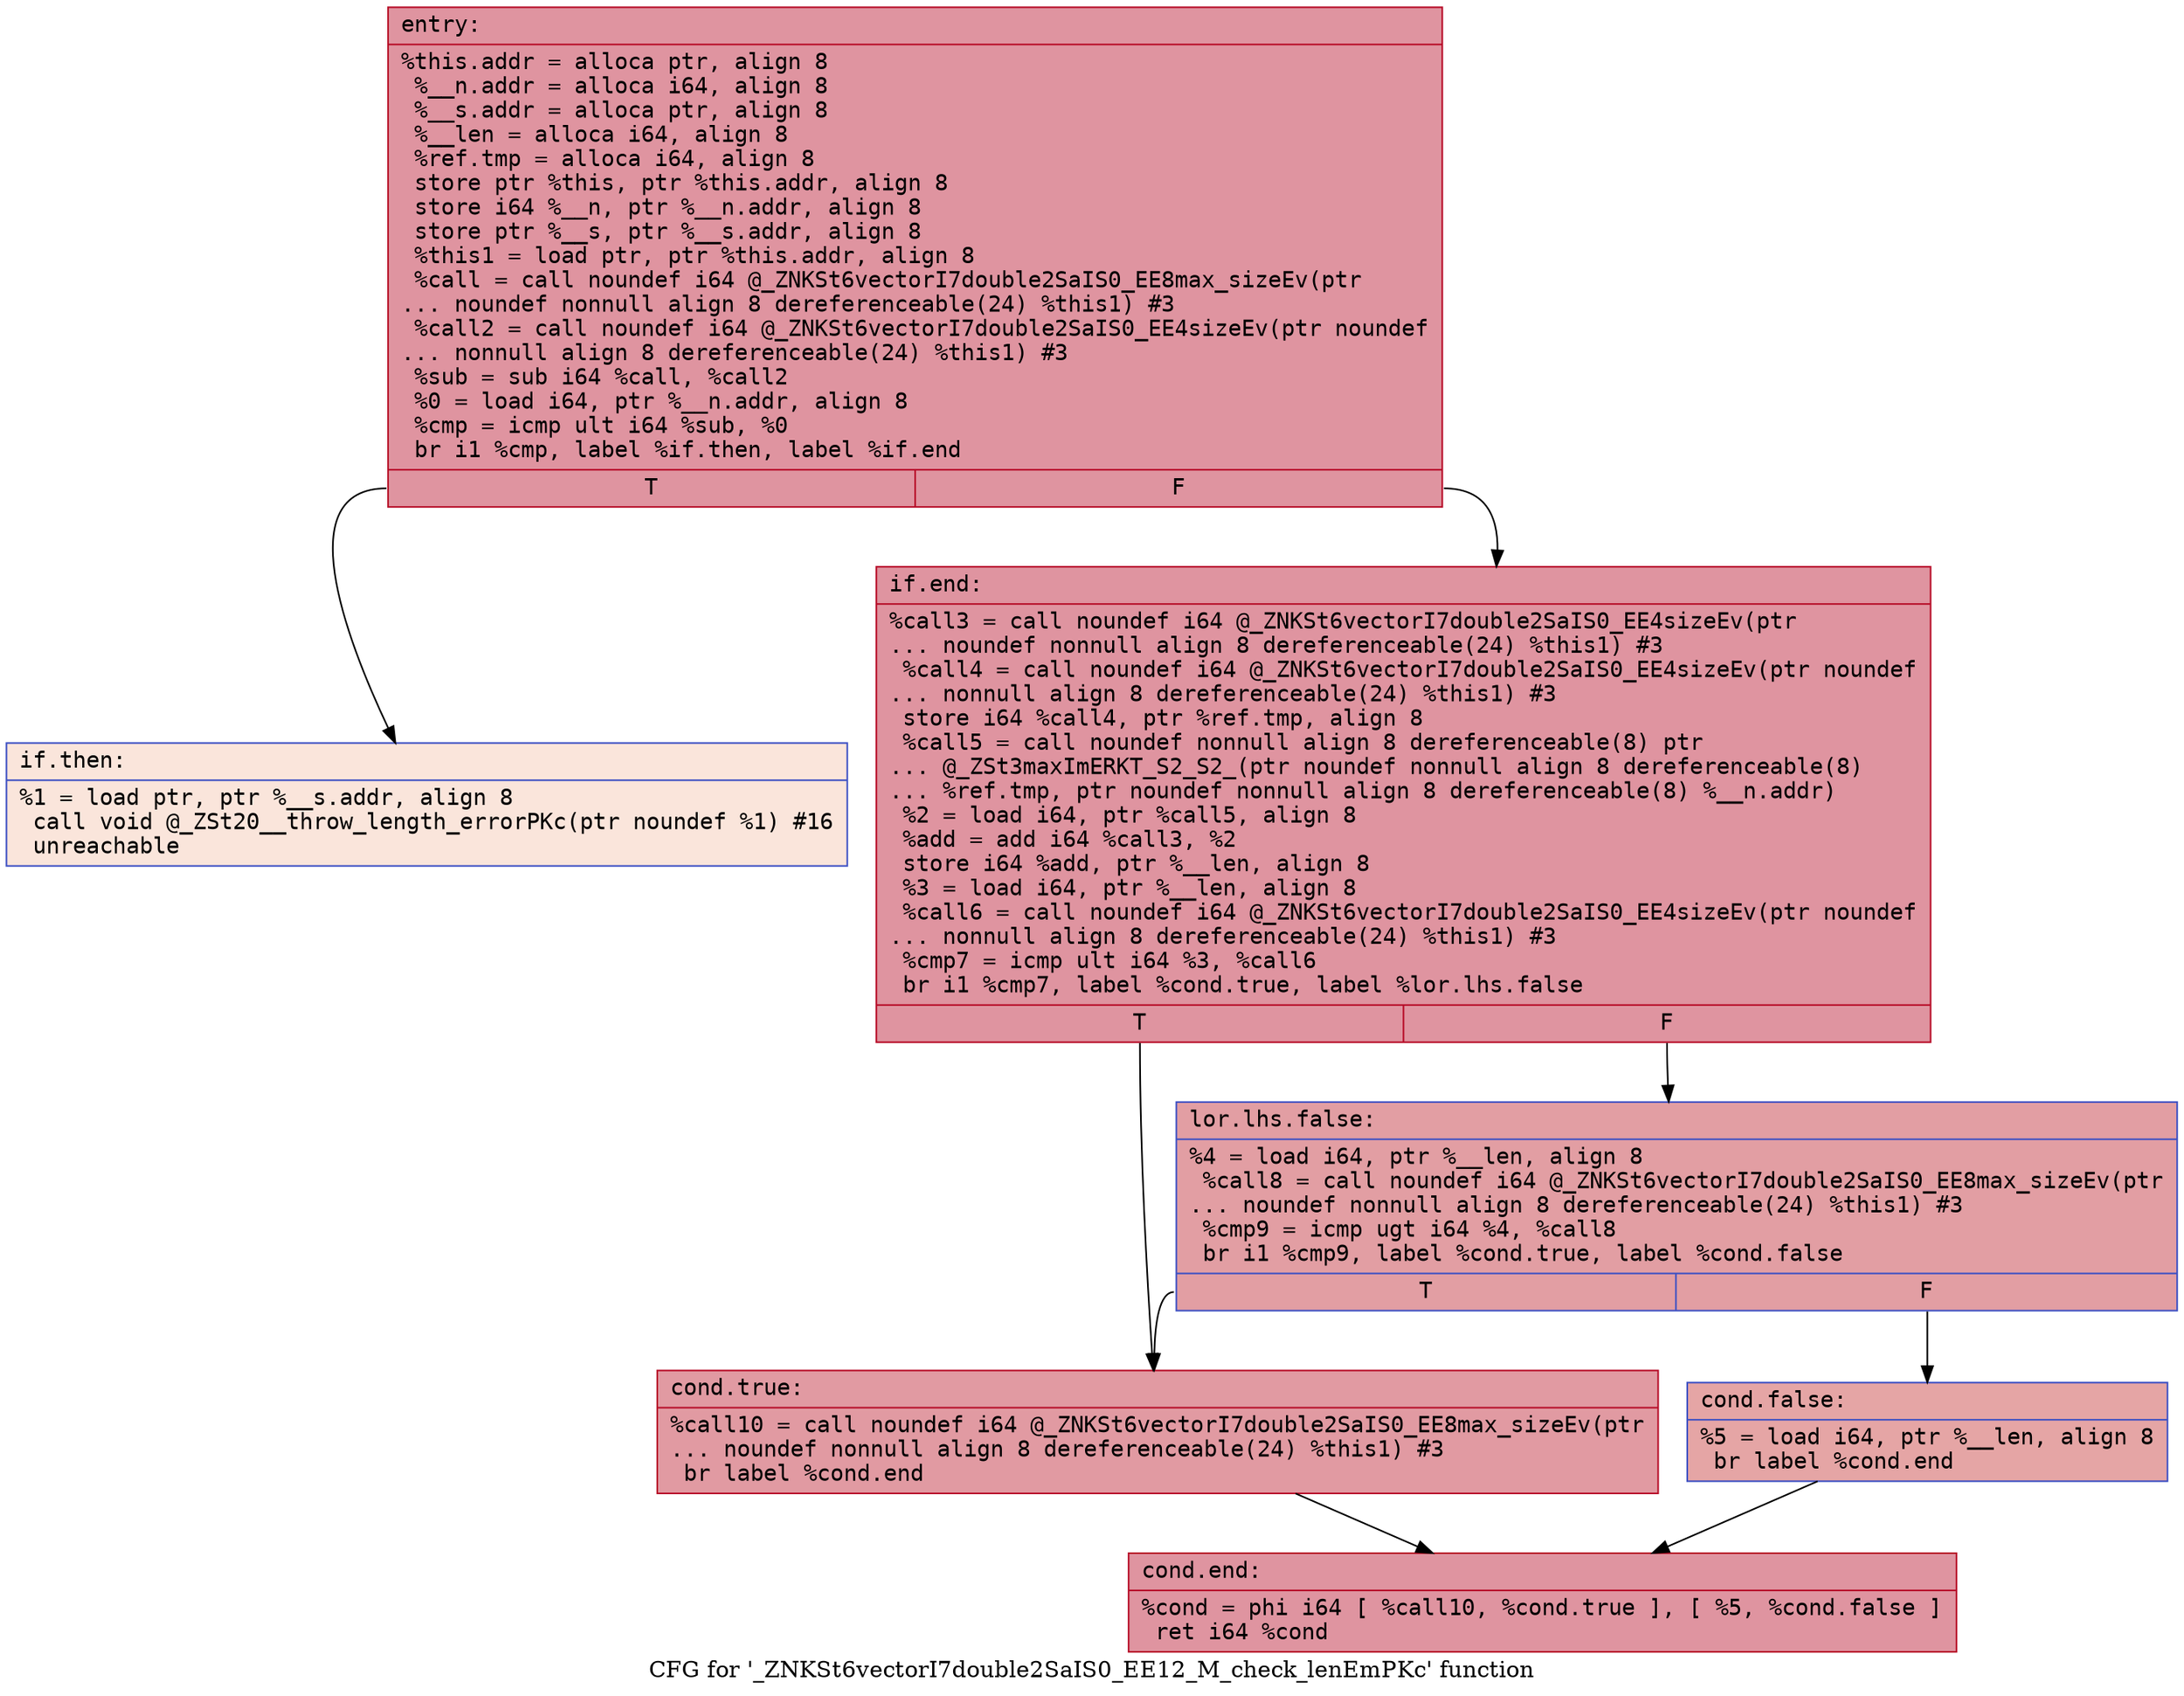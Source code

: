 digraph "CFG for '_ZNKSt6vectorI7double2SaIS0_EE12_M_check_lenEmPKc' function" {
	label="CFG for '_ZNKSt6vectorI7double2SaIS0_EE12_M_check_lenEmPKc' function";

	Node0x557992517cd0 [shape=record,color="#b70d28ff", style=filled, fillcolor="#b70d2870" fontname="Courier",label="{entry:\l|  %this.addr = alloca ptr, align 8\l  %__n.addr = alloca i64, align 8\l  %__s.addr = alloca ptr, align 8\l  %__len = alloca i64, align 8\l  %ref.tmp = alloca i64, align 8\l  store ptr %this, ptr %this.addr, align 8\l  store i64 %__n, ptr %__n.addr, align 8\l  store ptr %__s, ptr %__s.addr, align 8\l  %this1 = load ptr, ptr %this.addr, align 8\l  %call = call noundef i64 @_ZNKSt6vectorI7double2SaIS0_EE8max_sizeEv(ptr\l... noundef nonnull align 8 dereferenceable(24) %this1) #3\l  %call2 = call noundef i64 @_ZNKSt6vectorI7double2SaIS0_EE4sizeEv(ptr noundef\l... nonnull align 8 dereferenceable(24) %this1) #3\l  %sub = sub i64 %call, %call2\l  %0 = load i64, ptr %__n.addr, align 8\l  %cmp = icmp ult i64 %sub, %0\l  br i1 %cmp, label %if.then, label %if.end\l|{<s0>T|<s1>F}}"];
	Node0x557992517cd0:s0 -> Node0x557992518880[tooltip="entry -> if.then\nProbability 0.00%" ];
	Node0x557992517cd0:s1 -> Node0x5579925188f0[tooltip="entry -> if.end\nProbability 100.00%" ];
	Node0x557992518880 [shape=record,color="#3d50c3ff", style=filled, fillcolor="#f4c5ad70" fontname="Courier",label="{if.then:\l|  %1 = load ptr, ptr %__s.addr, align 8\l  call void @_ZSt20__throw_length_errorPKc(ptr noundef %1) #16\l  unreachable\l}"];
	Node0x5579925188f0 [shape=record,color="#b70d28ff", style=filled, fillcolor="#b70d2870" fontname="Courier",label="{if.end:\l|  %call3 = call noundef i64 @_ZNKSt6vectorI7double2SaIS0_EE4sizeEv(ptr\l... noundef nonnull align 8 dereferenceable(24) %this1) #3\l  %call4 = call noundef i64 @_ZNKSt6vectorI7double2SaIS0_EE4sizeEv(ptr noundef\l... nonnull align 8 dereferenceable(24) %this1) #3\l  store i64 %call4, ptr %ref.tmp, align 8\l  %call5 = call noundef nonnull align 8 dereferenceable(8) ptr\l... @_ZSt3maxImERKT_S2_S2_(ptr noundef nonnull align 8 dereferenceable(8)\l... %ref.tmp, ptr noundef nonnull align 8 dereferenceable(8) %__n.addr)\l  %2 = load i64, ptr %call5, align 8\l  %add = add i64 %call3, %2\l  store i64 %add, ptr %__len, align 8\l  %3 = load i64, ptr %__len, align 8\l  %call6 = call noundef i64 @_ZNKSt6vectorI7double2SaIS0_EE4sizeEv(ptr noundef\l... nonnull align 8 dereferenceable(24) %this1) #3\l  %cmp7 = icmp ult i64 %3, %call6\l  br i1 %cmp7, label %cond.true, label %lor.lhs.false\l|{<s0>T|<s1>F}}"];
	Node0x5579925188f0:s0 -> Node0x5579925194f0[tooltip="if.end -> cond.true\nProbability 50.00%" ];
	Node0x5579925188f0:s1 -> Node0x557992519540[tooltip="if.end -> lor.lhs.false\nProbability 50.00%" ];
	Node0x557992519540 [shape=record,color="#3d50c3ff", style=filled, fillcolor="#be242e70" fontname="Courier",label="{lor.lhs.false:\l|  %4 = load i64, ptr %__len, align 8\l  %call8 = call noundef i64 @_ZNKSt6vectorI7double2SaIS0_EE8max_sizeEv(ptr\l... noundef nonnull align 8 dereferenceable(24) %this1) #3\l  %cmp9 = icmp ugt i64 %4, %call8\l  br i1 %cmp9, label %cond.true, label %cond.false\l|{<s0>T|<s1>F}}"];
	Node0x557992519540:s0 -> Node0x5579925194f0[tooltip="lor.lhs.false -> cond.true\nProbability 50.00%" ];
	Node0x557992519540:s1 -> Node0x557992518660[tooltip="lor.lhs.false -> cond.false\nProbability 50.00%" ];
	Node0x5579925194f0 [shape=record,color="#b70d28ff", style=filled, fillcolor="#bb1b2c70" fontname="Courier",label="{cond.true:\l|  %call10 = call noundef i64 @_ZNKSt6vectorI7double2SaIS0_EE8max_sizeEv(ptr\l... noundef nonnull align 8 dereferenceable(24) %this1) #3\l  br label %cond.end\l}"];
	Node0x5579925194f0 -> Node0x557992519d10[tooltip="cond.true -> cond.end\nProbability 100.00%" ];
	Node0x557992518660 [shape=record,color="#3d50c3ff", style=filled, fillcolor="#c5333470" fontname="Courier",label="{cond.false:\l|  %5 = load i64, ptr %__len, align 8\l  br label %cond.end\l}"];
	Node0x557992518660 -> Node0x557992519d10[tooltip="cond.false -> cond.end\nProbability 100.00%" ];
	Node0x557992519d10 [shape=record,color="#b70d28ff", style=filled, fillcolor="#b70d2870" fontname="Courier",label="{cond.end:\l|  %cond = phi i64 [ %call10, %cond.true ], [ %5, %cond.false ]\l  ret i64 %cond\l}"];
}
